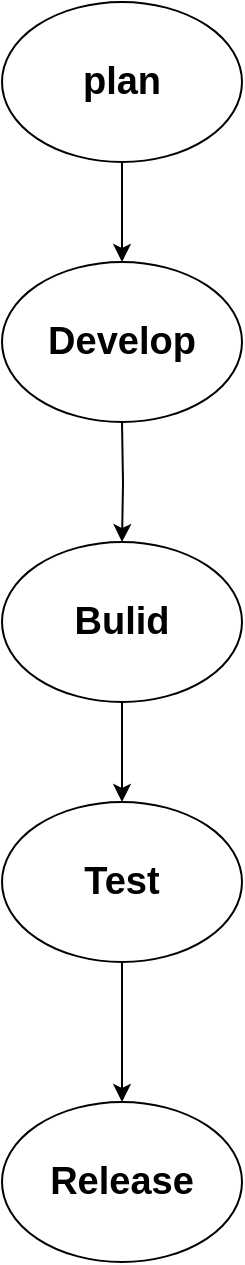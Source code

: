 <mxfile version="28.0.7">
  <diagram name="Page-1" id="PLF1nOXQFvGNPAgczX7s">
    <mxGraphModel dx="1489" dy="803" grid="1" gridSize="10" guides="1" tooltips="1" connect="1" arrows="1" fold="1" page="1" pageScale="1" pageWidth="850" pageHeight="1100" math="0" shadow="0">
      <root>
        <mxCell id="0" />
        <mxCell id="1" parent="0" />
        <mxCell id="VrAde1N77AtWidj2RCb_-28" style="edgeStyle=orthogonalEdgeStyle;rounded=0;orthogonalLoop=1;jettySize=auto;html=1;exitX=0.5;exitY=1;exitDx=0;exitDy=0;" edge="1" parent="1" source="VrAde1N77AtWidj2RCb_-1">
          <mxGeometry relative="1" as="geometry">
            <mxPoint x="410" y="140.0" as="targetPoint" />
          </mxGeometry>
        </mxCell>
        <mxCell id="VrAde1N77AtWidj2RCb_-1" value="&lt;b&gt;&lt;font style=&quot;font-size: 19px;&quot;&gt;plan&lt;/font&gt;&lt;/b&gt;" style="ellipse;whiteSpace=wrap;html=1;" vertex="1" parent="1">
          <mxGeometry x="350" y="10" width="120" height="80" as="geometry" />
        </mxCell>
        <mxCell id="VrAde1N77AtWidj2RCb_-29" style="edgeStyle=orthogonalEdgeStyle;rounded=0;orthogonalLoop=1;jettySize=auto;html=1;entryX=0.5;entryY=0;entryDx=0;entryDy=0;" edge="1" parent="1" target="VrAde1N77AtWidj2RCb_-25">
          <mxGeometry relative="1" as="geometry">
            <mxPoint x="410" y="220.0" as="sourcePoint" />
          </mxGeometry>
        </mxCell>
        <mxCell id="VrAde1N77AtWidj2RCb_-30" value="" style="edgeStyle=orthogonalEdgeStyle;rounded=0;orthogonalLoop=1;jettySize=auto;html=1;" edge="1" parent="1" source="VrAde1N77AtWidj2RCb_-25" target="VrAde1N77AtWidj2RCb_-26">
          <mxGeometry relative="1" as="geometry" />
        </mxCell>
        <mxCell id="VrAde1N77AtWidj2RCb_-25" value="&lt;b&gt;&lt;font style=&quot;font-size: 19px;&quot;&gt;Bulid&lt;/font&gt;&lt;/b&gt;" style="ellipse;whiteSpace=wrap;html=1;" vertex="1" parent="1">
          <mxGeometry x="350" y="280" width="120" height="80" as="geometry" />
        </mxCell>
        <mxCell id="VrAde1N77AtWidj2RCb_-31" style="edgeStyle=orthogonalEdgeStyle;rounded=0;orthogonalLoop=1;jettySize=auto;html=1;entryX=0.5;entryY=0;entryDx=0;entryDy=0;" edge="1" parent="1" source="VrAde1N77AtWidj2RCb_-26" target="VrAde1N77AtWidj2RCb_-27">
          <mxGeometry relative="1" as="geometry" />
        </mxCell>
        <mxCell id="VrAde1N77AtWidj2RCb_-26" value="&lt;b&gt;&lt;font style=&quot;font-size: 19px;&quot;&gt;Test&lt;/font&gt;&lt;/b&gt;" style="ellipse;whiteSpace=wrap;html=1;" vertex="1" parent="1">
          <mxGeometry x="350" y="410" width="120" height="80" as="geometry" />
        </mxCell>
        <mxCell id="VrAde1N77AtWidj2RCb_-27" value="&lt;b&gt;&lt;font style=&quot;font-size: 19px;&quot;&gt;Release&lt;/font&gt;&lt;/b&gt;" style="ellipse;whiteSpace=wrap;html=1;" vertex="1" parent="1">
          <mxGeometry x="350" y="560" width="120" height="80" as="geometry" />
        </mxCell>
        <mxCell id="VrAde1N77AtWidj2RCb_-32" value="&lt;font style=&quot;font-size: 19px;&quot;&gt;&lt;b&gt;Develop&lt;/b&gt;&lt;/font&gt;" style="ellipse;whiteSpace=wrap;html=1;" vertex="1" parent="1">
          <mxGeometry x="350" y="140" width="120" height="80" as="geometry" />
        </mxCell>
      </root>
    </mxGraphModel>
  </diagram>
</mxfile>
